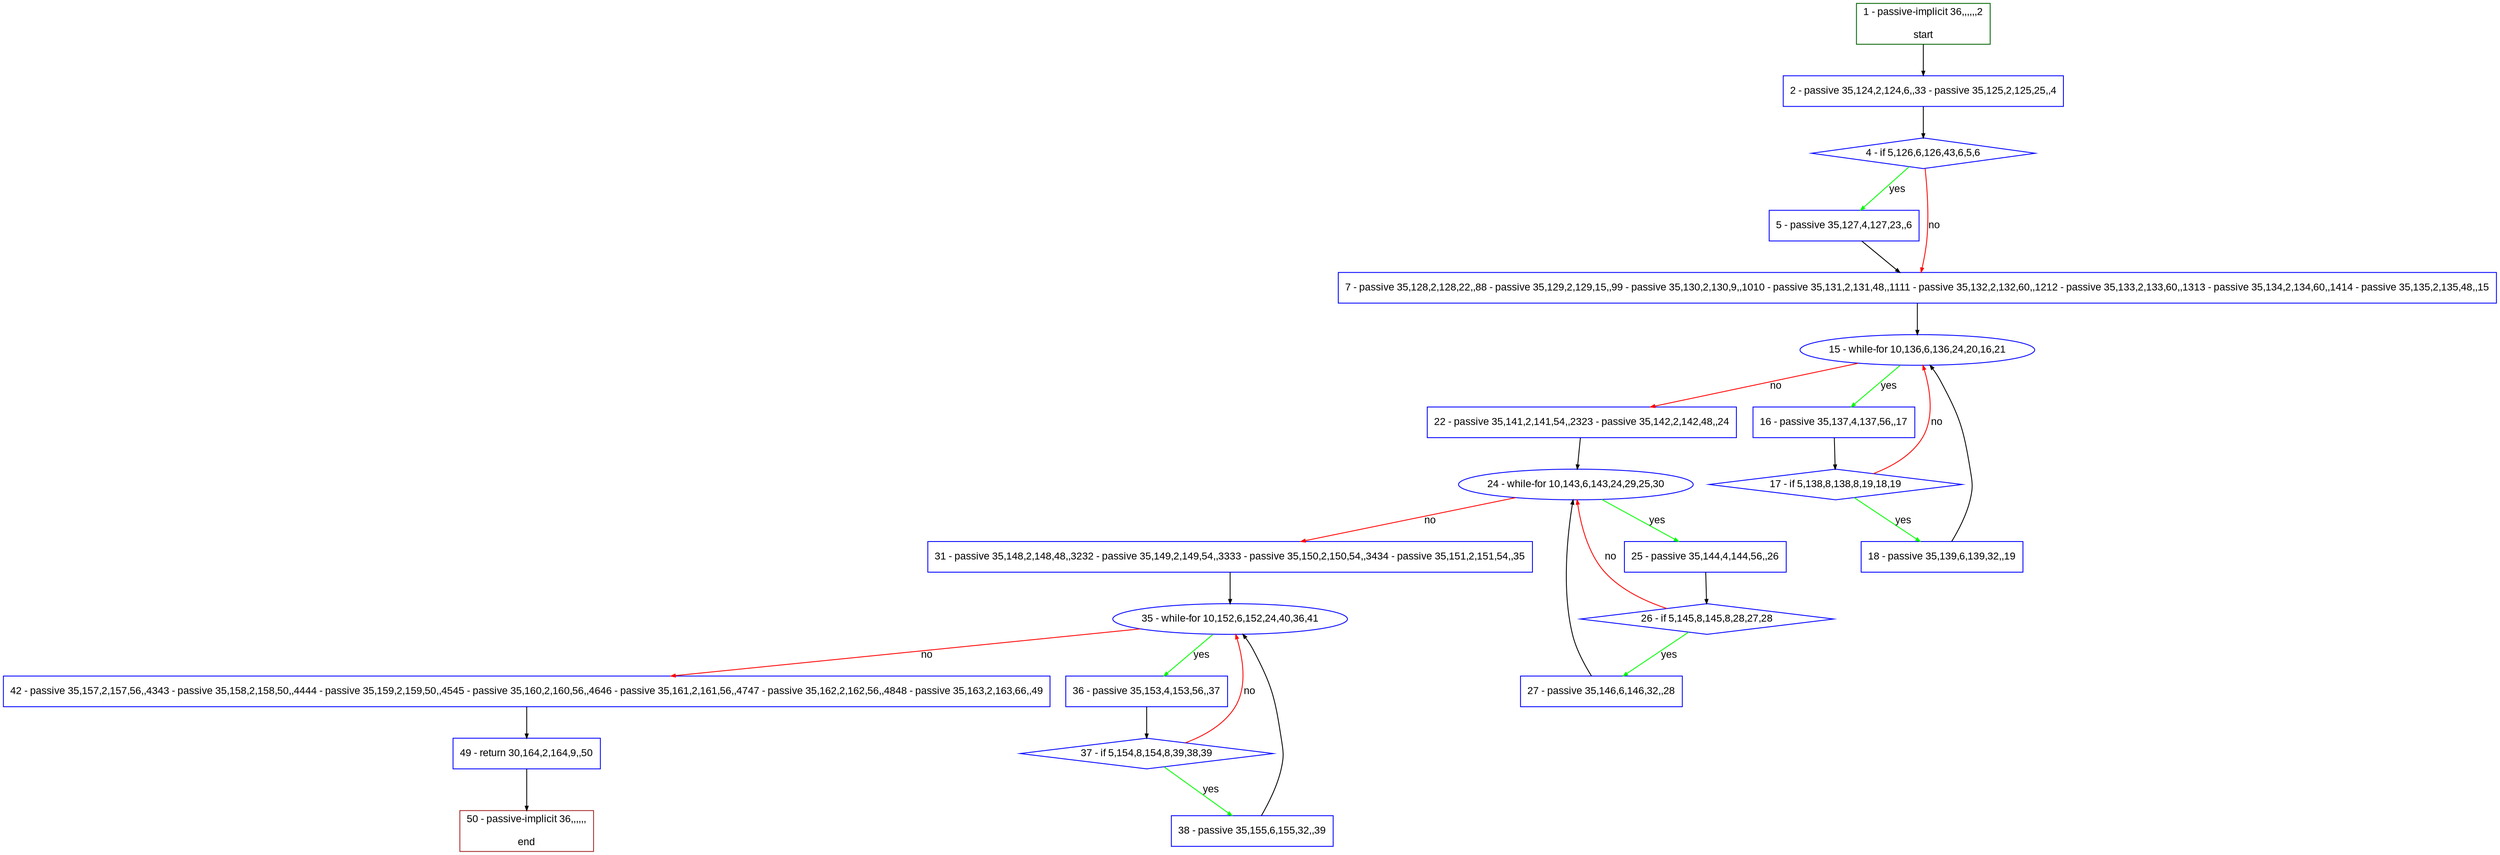 digraph "" {
  graph [pack="true", label="", fontsize="12", packmode="clust", fontname="Arial", fillcolor="#FFFFCC", bgcolor="white", style="rounded,filled", compound="true"];
  node [node_initialized="no", label="", color="grey", fontsize="12", fillcolor="white", fontname="Arial", style="filled", shape="rectangle", compound="true", fixedsize="false"];
  edge [fontcolor="black", arrowhead="normal", arrowtail="none", arrowsize="0.5", ltail="", label="", color="black", fontsize="12", lhead="", fontname="Arial", dir="forward", compound="true"];
  __N1 [label="2 - passive 35,124,2,124,6,,33 - passive 35,125,2,125,25,,4", color="#0000ff", fillcolor="#ffffff", style="filled", shape="box"];
  __N2 [label="1 - passive-implicit 36,,,,,,2\n\nstart", color="#006400", fillcolor="#ffffff", style="filled", shape="box"];
  __N3 [label="4 - if 5,126,6,126,43,6,5,6", color="#0000ff", fillcolor="#ffffff", style="filled", shape="diamond"];
  __N4 [label="5 - passive 35,127,4,127,23,,6", color="#0000ff", fillcolor="#ffffff", style="filled", shape="box"];
  __N5 [label="7 - passive 35,128,2,128,22,,88 - passive 35,129,2,129,15,,99 - passive 35,130,2,130,9,,1010 - passive 35,131,2,131,48,,1111 - passive 35,132,2,132,60,,1212 - passive 35,133,2,133,60,,1313 - passive 35,134,2,134,60,,1414 - passive 35,135,2,135,48,,15", color="#0000ff", fillcolor="#ffffff", style="filled", shape="box"];
  __N6 [label="15 - while-for 10,136,6,136,24,20,16,21", color="#0000ff", fillcolor="#ffffff", style="filled", shape="oval"];
  __N7 [label="16 - passive 35,137,4,137,56,,17", color="#0000ff", fillcolor="#ffffff", style="filled", shape="box"];
  __N8 [label="22 - passive 35,141,2,141,54,,2323 - passive 35,142,2,142,48,,24", color="#0000ff", fillcolor="#ffffff", style="filled", shape="box"];
  __N9 [label="17 - if 5,138,8,138,8,19,18,19", color="#0000ff", fillcolor="#ffffff", style="filled", shape="diamond"];
  __N10 [label="18 - passive 35,139,6,139,32,,19", color="#0000ff", fillcolor="#ffffff", style="filled", shape="box"];
  __N11 [label="24 - while-for 10,143,6,143,24,29,25,30", color="#0000ff", fillcolor="#ffffff", style="filled", shape="oval"];
  __N12 [label="25 - passive 35,144,4,144,56,,26", color="#0000ff", fillcolor="#ffffff", style="filled", shape="box"];
  __N13 [label="31 - passive 35,148,2,148,48,,3232 - passive 35,149,2,149,54,,3333 - passive 35,150,2,150,54,,3434 - passive 35,151,2,151,54,,35", color="#0000ff", fillcolor="#ffffff", style="filled", shape="box"];
  __N14 [label="26 - if 5,145,8,145,8,28,27,28", color="#0000ff", fillcolor="#ffffff", style="filled", shape="diamond"];
  __N15 [label="27 - passive 35,146,6,146,32,,28", color="#0000ff", fillcolor="#ffffff", style="filled", shape="box"];
  __N16 [label="35 - while-for 10,152,6,152,24,40,36,41", color="#0000ff", fillcolor="#ffffff", style="filled", shape="oval"];
  __N17 [label="36 - passive 35,153,4,153,56,,37", color="#0000ff", fillcolor="#ffffff", style="filled", shape="box"];
  __N18 [label="42 - passive 35,157,2,157,56,,4343 - passive 35,158,2,158,50,,4444 - passive 35,159,2,159,50,,4545 - passive 35,160,2,160,56,,4646 - passive 35,161,2,161,56,,4747 - passive 35,162,2,162,56,,4848 - passive 35,163,2,163,66,,49", color="#0000ff", fillcolor="#ffffff", style="filled", shape="box"];
  __N19 [label="37 - if 5,154,8,154,8,39,38,39", color="#0000ff", fillcolor="#ffffff", style="filled", shape="diamond"];
  __N20 [label="38 - passive 35,155,6,155,32,,39", color="#0000ff", fillcolor="#ffffff", style="filled", shape="box"];
  __N21 [label="49 - return 30,164,2,164,9,,50", color="#0000ff", fillcolor="#ffffff", style="filled", shape="box"];
  __N22 [label="50 - passive-implicit 36,,,,,,\n\nend", color="#a52a2a", fillcolor="#ffffff", style="filled", shape="box"];
  __N2 -> __N1 [arrowhead="normal", arrowtail="none", color="#000000", label="", dir="forward"];
  __N1 -> __N3 [arrowhead="normal", arrowtail="none", color="#000000", label="", dir="forward"];
  __N3 -> __N4 [arrowhead="normal", arrowtail="none", color="#00ff00", label="yes", dir="forward"];
  __N3 -> __N5 [arrowhead="normal", arrowtail="none", color="#ff0000", label="no", dir="forward"];
  __N4 -> __N5 [arrowhead="normal", arrowtail="none", color="#000000", label="", dir="forward"];
  __N5 -> __N6 [arrowhead="normal", arrowtail="none", color="#000000", label="", dir="forward"];
  __N6 -> __N7 [arrowhead="normal", arrowtail="none", color="#00ff00", label="yes", dir="forward"];
  __N6 -> __N8 [arrowhead="normal", arrowtail="none", color="#ff0000", label="no", dir="forward"];
  __N7 -> __N9 [arrowhead="normal", arrowtail="none", color="#000000", label="", dir="forward"];
  __N9 -> __N6 [arrowhead="normal", arrowtail="none", color="#ff0000", label="no", dir="forward"];
  __N9 -> __N10 [arrowhead="normal", arrowtail="none", color="#00ff00", label="yes", dir="forward"];
  __N10 -> __N6 [arrowhead="normal", arrowtail="none", color="#000000", label="", dir="forward"];
  __N8 -> __N11 [arrowhead="normal", arrowtail="none", color="#000000", label="", dir="forward"];
  __N11 -> __N12 [arrowhead="normal", arrowtail="none", color="#00ff00", label="yes", dir="forward"];
  __N11 -> __N13 [arrowhead="normal", arrowtail="none", color="#ff0000", label="no", dir="forward"];
  __N12 -> __N14 [arrowhead="normal", arrowtail="none", color="#000000", label="", dir="forward"];
  __N14 -> __N11 [arrowhead="normal", arrowtail="none", color="#ff0000", label="no", dir="forward"];
  __N14 -> __N15 [arrowhead="normal", arrowtail="none", color="#00ff00", label="yes", dir="forward"];
  __N15 -> __N11 [arrowhead="normal", arrowtail="none", color="#000000", label="", dir="forward"];
  __N13 -> __N16 [arrowhead="normal", arrowtail="none", color="#000000", label="", dir="forward"];
  __N16 -> __N17 [arrowhead="normal", arrowtail="none", color="#00ff00", label="yes", dir="forward"];
  __N16 -> __N18 [arrowhead="normal", arrowtail="none", color="#ff0000", label="no", dir="forward"];
  __N17 -> __N19 [arrowhead="normal", arrowtail="none", color="#000000", label="", dir="forward"];
  __N19 -> __N16 [arrowhead="normal", arrowtail="none", color="#ff0000", label="no", dir="forward"];
  __N19 -> __N20 [arrowhead="normal", arrowtail="none", color="#00ff00", label="yes", dir="forward"];
  __N20 -> __N16 [arrowhead="normal", arrowtail="none", color="#000000", label="", dir="forward"];
  __N18 -> __N21 [arrowhead="normal", arrowtail="none", color="#000000", label="", dir="forward"];
  __N21 -> __N22 [arrowhead="normal", arrowtail="none", color="#000000", label="", dir="forward"];
}
